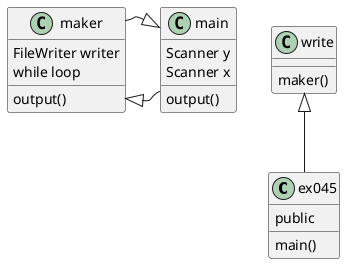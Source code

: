 @startuml
'https://plantuml.com/class-diagram

class ex045
{
    public
    main()
}
class write
{
    maker()

}

'classes below this line are methods/functions in the class(es) above
class main
{
    Scanner y
    Scanner x
    output()
}
class maker
{
    FileWriter writer
    while loop
    output()
}


maker <|-- main
write <|-- ex045
main <|- maker


@enduml